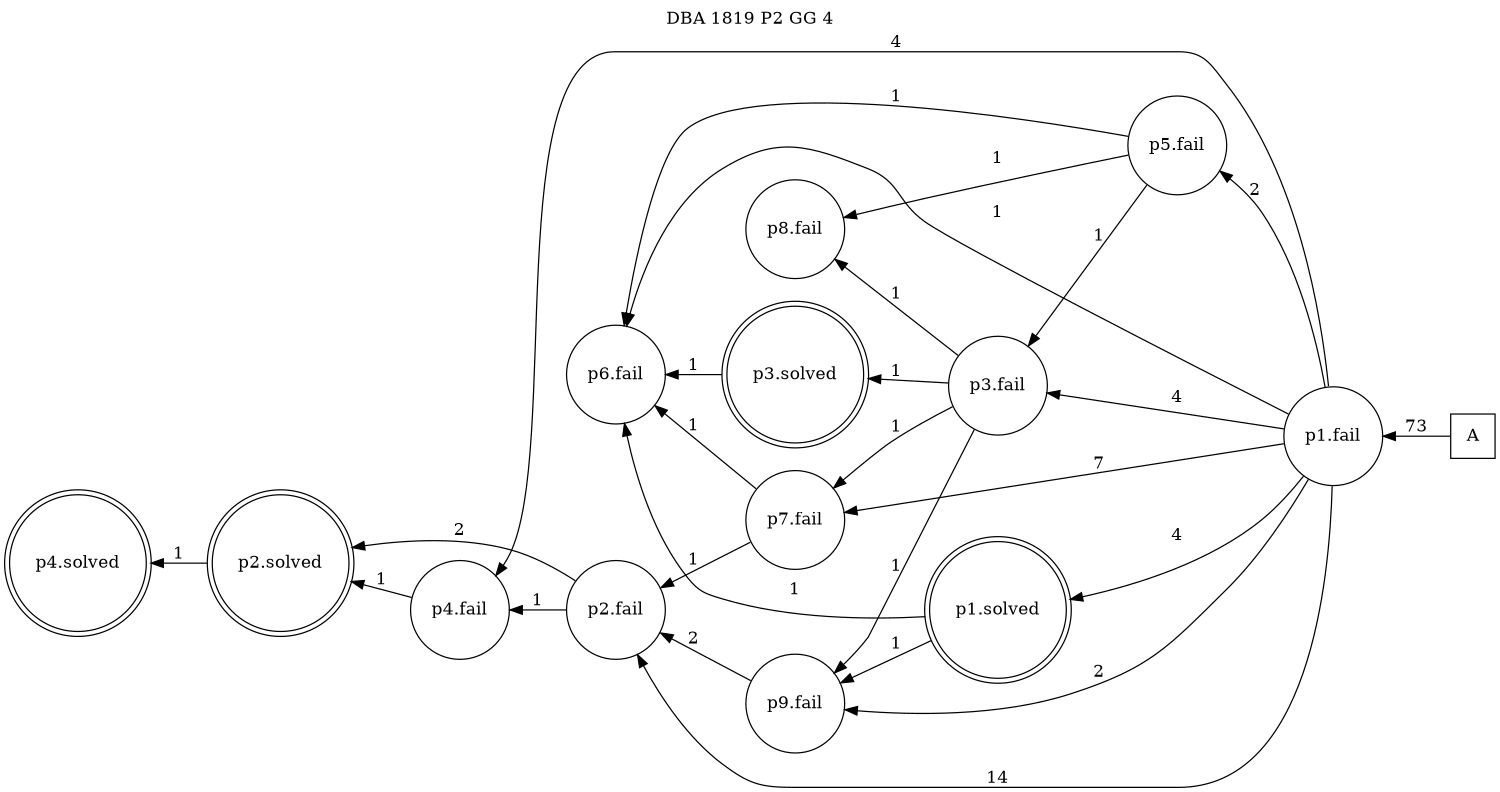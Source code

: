 digraph DBA_1819_P2_GG_4_GOOD {
labelloc="tl"
label= " DBA 1819 P2 GG 4 "
rankdir="RL";
graph [ size=" 10 , 10 !"]

"A" [shape="square" label="A"]
"p1.fail" [shape="circle" label="p1.fail"]
"p2.fail" [shape="circle" label="p2.fail"]
"p7.fail" [shape="circle" label="p7.fail"]
"p5.fail" [shape="circle" label="p5.fail"]
"p6.fail" [shape="circle" label="p6.fail"]
"p9.fail" [shape="circle" label="p9.fail"]
"p3.fail" [shape="circle" label="p3.fail"]
"p4.fail" [shape="circle" label="p4.fail"]
"p8.fail" [shape="circle" label="p8.fail"]
"p2.solved" [shape="doublecircle" label="p2.solved"]
"p1.solved" [shape="doublecircle" label="p1.solved"]
"p3.solved" [shape="doublecircle" label="p3.solved"]
"p4.solved" [shape="doublecircle" label="p4.solved"]
"A" -> "p1.fail" [ label=73]
"p1.fail" -> "p2.fail" [ label=14]
"p1.fail" -> "p7.fail" [ label=7]
"p1.fail" -> "p5.fail" [ label=2]
"p1.fail" -> "p6.fail" [ label=1]
"p1.fail" -> "p9.fail" [ label=2]
"p1.fail" -> "p3.fail" [ label=4]
"p1.fail" -> "p4.fail" [ label=4]
"p1.fail" -> "p1.solved" [ label=4]
"p2.fail" -> "p4.fail" [ label=1]
"p2.fail" -> "p2.solved" [ label=2]
"p7.fail" -> "p2.fail" [ label=1]
"p7.fail" -> "p6.fail" [ label=1]
"p5.fail" -> "p6.fail" [ label=1]
"p5.fail" -> "p3.fail" [ label=1]
"p5.fail" -> "p8.fail" [ label=1]
"p9.fail" -> "p2.fail" [ label=2]
"p3.fail" -> "p7.fail" [ label=1]
"p3.fail" -> "p9.fail" [ label=1]
"p3.fail" -> "p8.fail" [ label=1]
"p3.fail" -> "p3.solved" [ label=1]
"p4.fail" -> "p2.solved" [ label=1]
"p2.solved" -> "p4.solved" [ label=1]
"p1.solved" -> "p6.fail" [ label=1]
"p1.solved" -> "p9.fail" [ label=1]
"p3.solved" -> "p6.fail" [ label=1]
}
